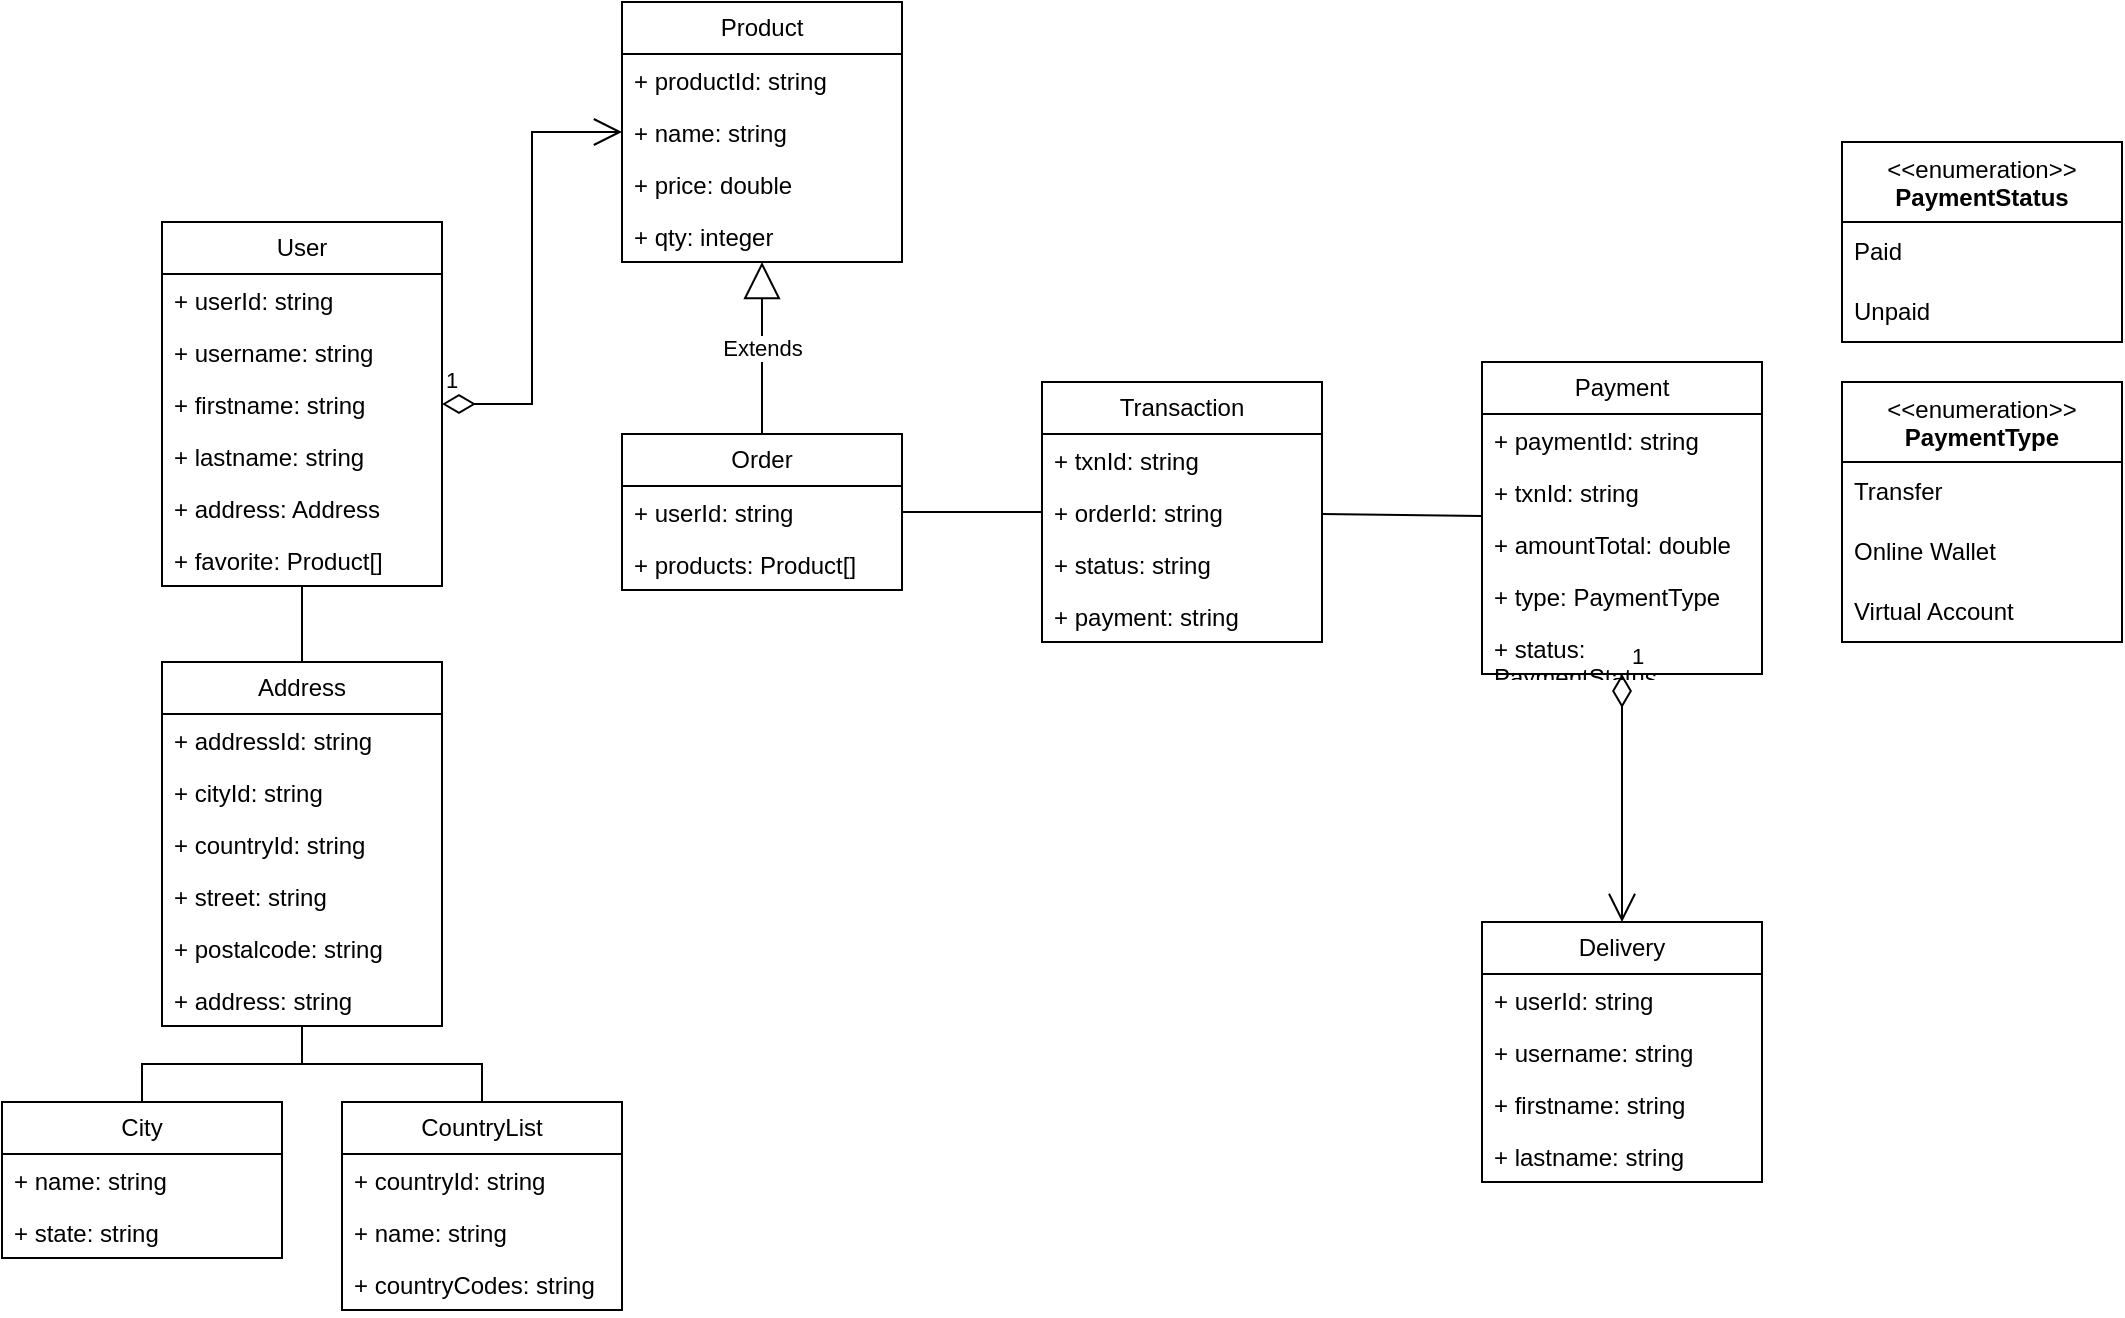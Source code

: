 <mxfile version="21.3.4" type="github">
  <diagram name="Page-1" id="yxfu-jU6VKn26wTLMHXY">
    <mxGraphModel dx="880" dy="1538" grid="1" gridSize="10" guides="1" tooltips="1" connect="1" arrows="1" fold="1" page="1" pageScale="1" pageWidth="850" pageHeight="1100" math="0" shadow="0">
      <root>
        <mxCell id="0" />
        <mxCell id="1" parent="0" />
        <mxCell id="0K6LBpWld9KjEkxCWsGS-2" value="User" style="swimlane;fontStyle=0;childLayout=stackLayout;horizontal=1;startSize=26;fillColor=none;horizontalStack=0;resizeParent=1;resizeParentMax=0;resizeLast=0;collapsible=1;marginBottom=0;whiteSpace=wrap;html=1;" vertex="1" parent="1">
          <mxGeometry x="240" y="20" width="140" height="182" as="geometry" />
        </mxCell>
        <mxCell id="0K6LBpWld9KjEkxCWsGS-3" value="+ userId: string" style="text;strokeColor=none;fillColor=none;align=left;verticalAlign=top;spacingLeft=4;spacingRight=4;overflow=hidden;rotatable=0;points=[[0,0.5],[1,0.5]];portConstraint=eastwest;whiteSpace=wrap;html=1;" vertex="1" parent="0K6LBpWld9KjEkxCWsGS-2">
          <mxGeometry y="26" width="140" height="26" as="geometry" />
        </mxCell>
        <mxCell id="0K6LBpWld9KjEkxCWsGS-4" value="+ username: string" style="text;strokeColor=none;fillColor=none;align=left;verticalAlign=top;spacingLeft=4;spacingRight=4;overflow=hidden;rotatable=0;points=[[0,0.5],[1,0.5]];portConstraint=eastwest;whiteSpace=wrap;html=1;" vertex="1" parent="0K6LBpWld9KjEkxCWsGS-2">
          <mxGeometry y="52" width="140" height="26" as="geometry" />
        </mxCell>
        <mxCell id="0K6LBpWld9KjEkxCWsGS-5" value="+ firstname: string" style="text;strokeColor=none;fillColor=none;align=left;verticalAlign=top;spacingLeft=4;spacingRight=4;overflow=hidden;rotatable=0;points=[[0,0.5],[1,0.5]];portConstraint=eastwest;whiteSpace=wrap;html=1;" vertex="1" parent="0K6LBpWld9KjEkxCWsGS-2">
          <mxGeometry y="78" width="140" height="26" as="geometry" />
        </mxCell>
        <mxCell id="0K6LBpWld9KjEkxCWsGS-6" value="+ lastname: string" style="text;strokeColor=none;fillColor=none;align=left;verticalAlign=top;spacingLeft=4;spacingRight=4;overflow=hidden;rotatable=0;points=[[0,0.5],[1,0.5]];portConstraint=eastwest;whiteSpace=wrap;html=1;" vertex="1" parent="0K6LBpWld9KjEkxCWsGS-2">
          <mxGeometry y="104" width="140" height="26" as="geometry" />
        </mxCell>
        <mxCell id="0K6LBpWld9KjEkxCWsGS-51" value="+ address: Address" style="text;strokeColor=none;fillColor=none;align=left;verticalAlign=top;spacingLeft=4;spacingRight=4;overflow=hidden;rotatable=0;points=[[0,0.5],[1,0.5]];portConstraint=eastwest;whiteSpace=wrap;html=1;" vertex="1" parent="0K6LBpWld9KjEkxCWsGS-2">
          <mxGeometry y="130" width="140" height="26" as="geometry" />
        </mxCell>
        <mxCell id="0K6LBpWld9KjEkxCWsGS-59" value="+ favorite: Product[]" style="text;strokeColor=none;fillColor=none;align=left;verticalAlign=top;spacingLeft=4;spacingRight=4;overflow=hidden;rotatable=0;points=[[0,0.5],[1,0.5]];portConstraint=eastwest;whiteSpace=wrap;html=1;" vertex="1" parent="0K6LBpWld9KjEkxCWsGS-2">
          <mxGeometry y="156" width="140" height="26" as="geometry" />
        </mxCell>
        <mxCell id="0K6LBpWld9KjEkxCWsGS-8" value="Product" style="swimlane;fontStyle=0;childLayout=stackLayout;horizontal=1;startSize=26;fillColor=none;horizontalStack=0;resizeParent=1;resizeParentMax=0;resizeLast=0;collapsible=1;marginBottom=0;whiteSpace=wrap;html=1;" vertex="1" parent="1">
          <mxGeometry x="470" y="-90" width="140" height="130" as="geometry" />
        </mxCell>
        <mxCell id="0K6LBpWld9KjEkxCWsGS-9" value="+ productId: string" style="text;strokeColor=none;fillColor=none;align=left;verticalAlign=top;spacingLeft=4;spacingRight=4;overflow=hidden;rotatable=0;points=[[0,0.5],[1,0.5]];portConstraint=eastwest;whiteSpace=wrap;html=1;" vertex="1" parent="0K6LBpWld9KjEkxCWsGS-8">
          <mxGeometry y="26" width="140" height="26" as="geometry" />
        </mxCell>
        <mxCell id="0K6LBpWld9KjEkxCWsGS-10" value="+ name: string" style="text;strokeColor=none;fillColor=none;align=left;verticalAlign=top;spacingLeft=4;spacingRight=4;overflow=hidden;rotatable=0;points=[[0,0.5],[1,0.5]];portConstraint=eastwest;whiteSpace=wrap;html=1;" vertex="1" parent="0K6LBpWld9KjEkxCWsGS-8">
          <mxGeometry y="52" width="140" height="26" as="geometry" />
        </mxCell>
        <mxCell id="0K6LBpWld9KjEkxCWsGS-11" value="+ price: double" style="text;strokeColor=none;fillColor=none;align=left;verticalAlign=top;spacingLeft=4;spacingRight=4;overflow=hidden;rotatable=0;points=[[0,0.5],[1,0.5]];portConstraint=eastwest;whiteSpace=wrap;html=1;" vertex="1" parent="0K6LBpWld9KjEkxCWsGS-8">
          <mxGeometry y="78" width="140" height="26" as="geometry" />
        </mxCell>
        <mxCell id="0K6LBpWld9KjEkxCWsGS-12" value="+ qty: integer" style="text;strokeColor=none;fillColor=none;align=left;verticalAlign=top;spacingLeft=4;spacingRight=4;overflow=hidden;rotatable=0;points=[[0,0.5],[1,0.5]];portConstraint=eastwest;whiteSpace=wrap;html=1;" vertex="1" parent="0K6LBpWld9KjEkxCWsGS-8">
          <mxGeometry y="104" width="140" height="26" as="geometry" />
        </mxCell>
        <mxCell id="0K6LBpWld9KjEkxCWsGS-14" value="Order" style="swimlane;fontStyle=0;childLayout=stackLayout;horizontal=1;startSize=26;fillColor=none;horizontalStack=0;resizeParent=1;resizeParentMax=0;resizeLast=0;collapsible=1;marginBottom=0;whiteSpace=wrap;html=1;" vertex="1" parent="1">
          <mxGeometry x="470" y="126" width="140" height="78" as="geometry" />
        </mxCell>
        <mxCell id="0K6LBpWld9KjEkxCWsGS-15" value="+ userId: string" style="text;strokeColor=none;fillColor=none;align=left;verticalAlign=top;spacingLeft=4;spacingRight=4;overflow=hidden;rotatable=0;points=[[0,0.5],[1,0.5]];portConstraint=eastwest;whiteSpace=wrap;html=1;" vertex="1" parent="0K6LBpWld9KjEkxCWsGS-14">
          <mxGeometry y="26" width="140" height="26" as="geometry" />
        </mxCell>
        <mxCell id="0K6LBpWld9KjEkxCWsGS-16" value="+ products: Product[]" style="text;strokeColor=none;fillColor=none;align=left;verticalAlign=top;spacingLeft=4;spacingRight=4;overflow=hidden;rotatable=0;points=[[0,0.5],[1,0.5]];portConstraint=eastwest;whiteSpace=wrap;html=1;" vertex="1" parent="0K6LBpWld9KjEkxCWsGS-14">
          <mxGeometry y="52" width="140" height="26" as="geometry" />
        </mxCell>
        <mxCell id="0K6LBpWld9KjEkxCWsGS-19" value="Transaction" style="swimlane;fontStyle=0;childLayout=stackLayout;horizontal=1;startSize=26;fillColor=none;horizontalStack=0;resizeParent=1;resizeParentMax=0;resizeLast=0;collapsible=1;marginBottom=0;whiteSpace=wrap;html=1;" vertex="1" parent="1">
          <mxGeometry x="680" y="100" width="140" height="130" as="geometry" />
        </mxCell>
        <mxCell id="0K6LBpWld9KjEkxCWsGS-20" value="+ txnId: string" style="text;strokeColor=none;fillColor=none;align=left;verticalAlign=top;spacingLeft=4;spacingRight=4;overflow=hidden;rotatable=0;points=[[0,0.5],[1,0.5]];portConstraint=eastwest;whiteSpace=wrap;html=1;" vertex="1" parent="0K6LBpWld9KjEkxCWsGS-19">
          <mxGeometry y="26" width="140" height="26" as="geometry" />
        </mxCell>
        <mxCell id="0K6LBpWld9KjEkxCWsGS-21" value="+ orderId: string" style="text;strokeColor=none;fillColor=none;align=left;verticalAlign=top;spacingLeft=4;spacingRight=4;overflow=hidden;rotatable=0;points=[[0,0.5],[1,0.5]];portConstraint=eastwest;whiteSpace=wrap;html=1;" vertex="1" parent="0K6LBpWld9KjEkxCWsGS-19">
          <mxGeometry y="52" width="140" height="26" as="geometry" />
        </mxCell>
        <mxCell id="0K6LBpWld9KjEkxCWsGS-22" value="+ status: string" style="text;strokeColor=none;fillColor=none;align=left;verticalAlign=top;spacingLeft=4;spacingRight=4;overflow=hidden;rotatable=0;points=[[0,0.5],[1,0.5]];portConstraint=eastwest;whiteSpace=wrap;html=1;" vertex="1" parent="0K6LBpWld9KjEkxCWsGS-19">
          <mxGeometry y="78" width="140" height="26" as="geometry" />
        </mxCell>
        <mxCell id="0K6LBpWld9KjEkxCWsGS-23" value="+ payment: string" style="text;strokeColor=none;fillColor=none;align=left;verticalAlign=top;spacingLeft=4;spacingRight=4;overflow=hidden;rotatable=0;points=[[0,0.5],[1,0.5]];portConstraint=eastwest;whiteSpace=wrap;html=1;" vertex="1" parent="0K6LBpWld9KjEkxCWsGS-19">
          <mxGeometry y="104" width="140" height="26" as="geometry" />
        </mxCell>
        <mxCell id="0K6LBpWld9KjEkxCWsGS-24" value="Delivery" style="swimlane;fontStyle=0;childLayout=stackLayout;horizontal=1;startSize=26;fillColor=none;horizontalStack=0;resizeParent=1;resizeParentMax=0;resizeLast=0;collapsible=1;marginBottom=0;whiteSpace=wrap;html=1;" vertex="1" parent="1">
          <mxGeometry x="900" y="370" width="140" height="130" as="geometry" />
        </mxCell>
        <mxCell id="0K6LBpWld9KjEkxCWsGS-25" value="+ userId: string" style="text;strokeColor=none;fillColor=none;align=left;verticalAlign=top;spacingLeft=4;spacingRight=4;overflow=hidden;rotatable=0;points=[[0,0.5],[1,0.5]];portConstraint=eastwest;whiteSpace=wrap;html=1;" vertex="1" parent="0K6LBpWld9KjEkxCWsGS-24">
          <mxGeometry y="26" width="140" height="26" as="geometry" />
        </mxCell>
        <mxCell id="0K6LBpWld9KjEkxCWsGS-26" value="+ username: string" style="text;strokeColor=none;fillColor=none;align=left;verticalAlign=top;spacingLeft=4;spacingRight=4;overflow=hidden;rotatable=0;points=[[0,0.5],[1,0.5]];portConstraint=eastwest;whiteSpace=wrap;html=1;" vertex="1" parent="0K6LBpWld9KjEkxCWsGS-24">
          <mxGeometry y="52" width="140" height="26" as="geometry" />
        </mxCell>
        <mxCell id="0K6LBpWld9KjEkxCWsGS-27" value="+ firstname: string" style="text;strokeColor=none;fillColor=none;align=left;verticalAlign=top;spacingLeft=4;spacingRight=4;overflow=hidden;rotatable=0;points=[[0,0.5],[1,0.5]];portConstraint=eastwest;whiteSpace=wrap;html=1;" vertex="1" parent="0K6LBpWld9KjEkxCWsGS-24">
          <mxGeometry y="78" width="140" height="26" as="geometry" />
        </mxCell>
        <mxCell id="0K6LBpWld9KjEkxCWsGS-28" value="+ lastname: string" style="text;strokeColor=none;fillColor=none;align=left;verticalAlign=top;spacingLeft=4;spacingRight=4;overflow=hidden;rotatable=0;points=[[0,0.5],[1,0.5]];portConstraint=eastwest;whiteSpace=wrap;html=1;" vertex="1" parent="0K6LBpWld9KjEkxCWsGS-24">
          <mxGeometry y="104" width="140" height="26" as="geometry" />
        </mxCell>
        <mxCell id="0K6LBpWld9KjEkxCWsGS-29" value="&lt;div&gt;Address&lt;/div&gt;" style="swimlane;fontStyle=0;childLayout=stackLayout;horizontal=1;startSize=26;fillColor=none;horizontalStack=0;resizeParent=1;resizeParentMax=0;resizeLast=0;collapsible=1;marginBottom=0;whiteSpace=wrap;html=1;" vertex="1" parent="1">
          <mxGeometry x="240" y="240" width="140" height="182" as="geometry" />
        </mxCell>
        <mxCell id="0K6LBpWld9KjEkxCWsGS-30" value="+ addressId: string" style="text;strokeColor=none;fillColor=none;align=left;verticalAlign=top;spacingLeft=4;spacingRight=4;overflow=hidden;rotatable=0;points=[[0,0.5],[1,0.5]];portConstraint=eastwest;whiteSpace=wrap;html=1;" vertex="1" parent="0K6LBpWld9KjEkxCWsGS-29">
          <mxGeometry y="26" width="140" height="26" as="geometry" />
        </mxCell>
        <mxCell id="0K6LBpWld9KjEkxCWsGS-31" value="+ cityId: string" style="text;strokeColor=none;fillColor=none;align=left;verticalAlign=top;spacingLeft=4;spacingRight=4;overflow=hidden;rotatable=0;points=[[0,0.5],[1,0.5]];portConstraint=eastwest;whiteSpace=wrap;html=1;" vertex="1" parent="0K6LBpWld9KjEkxCWsGS-29">
          <mxGeometry y="52" width="140" height="26" as="geometry" />
        </mxCell>
        <mxCell id="0K6LBpWld9KjEkxCWsGS-32" value="+ countryId: string" style="text;strokeColor=none;fillColor=none;align=left;verticalAlign=top;spacingLeft=4;spacingRight=4;overflow=hidden;rotatable=0;points=[[0,0.5],[1,0.5]];portConstraint=eastwest;whiteSpace=wrap;html=1;" vertex="1" parent="0K6LBpWld9KjEkxCWsGS-29">
          <mxGeometry y="78" width="140" height="26" as="geometry" />
        </mxCell>
        <mxCell id="0K6LBpWld9KjEkxCWsGS-33" value="+ street: string" style="text;strokeColor=none;fillColor=none;align=left;verticalAlign=top;spacingLeft=4;spacingRight=4;overflow=hidden;rotatable=0;points=[[0,0.5],[1,0.5]];portConstraint=eastwest;whiteSpace=wrap;html=1;" vertex="1" parent="0K6LBpWld9KjEkxCWsGS-29">
          <mxGeometry y="104" width="140" height="26" as="geometry" />
        </mxCell>
        <mxCell id="0K6LBpWld9KjEkxCWsGS-44" value="+ postalcode: string" style="text;strokeColor=none;fillColor=none;align=left;verticalAlign=top;spacingLeft=4;spacingRight=4;overflow=hidden;rotatable=0;points=[[0,0.5],[1,0.5]];portConstraint=eastwest;whiteSpace=wrap;html=1;" vertex="1" parent="0K6LBpWld9KjEkxCWsGS-29">
          <mxGeometry y="130" width="140" height="26" as="geometry" />
        </mxCell>
        <mxCell id="0K6LBpWld9KjEkxCWsGS-45" value="+ address: string" style="text;strokeColor=none;fillColor=none;align=left;verticalAlign=top;spacingLeft=4;spacingRight=4;overflow=hidden;rotatable=0;points=[[0,0.5],[1,0.5]];portConstraint=eastwest;whiteSpace=wrap;html=1;" vertex="1" parent="0K6LBpWld9KjEkxCWsGS-29">
          <mxGeometry y="156" width="140" height="26" as="geometry" />
        </mxCell>
        <mxCell id="0K6LBpWld9KjEkxCWsGS-34" value="CountryList" style="swimlane;fontStyle=0;childLayout=stackLayout;horizontal=1;startSize=26;fillColor=none;horizontalStack=0;resizeParent=1;resizeParentMax=0;resizeLast=0;collapsible=1;marginBottom=0;whiteSpace=wrap;html=1;" vertex="1" parent="1">
          <mxGeometry x="330" y="460" width="140" height="104" as="geometry" />
        </mxCell>
        <mxCell id="0K6LBpWld9KjEkxCWsGS-35" value="+ countryId: string" style="text;strokeColor=none;fillColor=none;align=left;verticalAlign=top;spacingLeft=4;spacingRight=4;overflow=hidden;rotatable=0;points=[[0,0.5],[1,0.5]];portConstraint=eastwest;whiteSpace=wrap;html=1;" vertex="1" parent="0K6LBpWld9KjEkxCWsGS-34">
          <mxGeometry y="26" width="140" height="26" as="geometry" />
        </mxCell>
        <mxCell id="0K6LBpWld9KjEkxCWsGS-36" value="+ name: string" style="text;strokeColor=none;fillColor=none;align=left;verticalAlign=top;spacingLeft=4;spacingRight=4;overflow=hidden;rotatable=0;points=[[0,0.5],[1,0.5]];portConstraint=eastwest;whiteSpace=wrap;html=1;" vertex="1" parent="0K6LBpWld9KjEkxCWsGS-34">
          <mxGeometry y="52" width="140" height="26" as="geometry" />
        </mxCell>
        <mxCell id="0K6LBpWld9KjEkxCWsGS-37" value="+ countryCodes: string" style="text;strokeColor=none;fillColor=none;align=left;verticalAlign=top;spacingLeft=4;spacingRight=4;overflow=hidden;rotatable=0;points=[[0,0.5],[1,0.5]];portConstraint=eastwest;whiteSpace=wrap;html=1;" vertex="1" parent="0K6LBpWld9KjEkxCWsGS-34">
          <mxGeometry y="78" width="140" height="26" as="geometry" />
        </mxCell>
        <mxCell id="0K6LBpWld9KjEkxCWsGS-39" value="City" style="swimlane;fontStyle=0;childLayout=stackLayout;horizontal=1;startSize=26;fillColor=none;horizontalStack=0;resizeParent=1;resizeParentMax=0;resizeLast=0;collapsible=1;marginBottom=0;whiteSpace=wrap;html=1;" vertex="1" parent="1">
          <mxGeometry x="160" y="460" width="140" height="78" as="geometry" />
        </mxCell>
        <mxCell id="0K6LBpWld9KjEkxCWsGS-41" value="+ name: string" style="text;strokeColor=none;fillColor=none;align=left;verticalAlign=top;spacingLeft=4;spacingRight=4;overflow=hidden;rotatable=0;points=[[0,0.5],[1,0.5]];portConstraint=eastwest;whiteSpace=wrap;html=1;" vertex="1" parent="0K6LBpWld9KjEkxCWsGS-39">
          <mxGeometry y="26" width="140" height="26" as="geometry" />
        </mxCell>
        <mxCell id="0K6LBpWld9KjEkxCWsGS-46" value="+ state: string" style="text;strokeColor=none;fillColor=none;align=left;verticalAlign=top;spacingLeft=4;spacingRight=4;overflow=hidden;rotatable=0;points=[[0,0.5],[1,0.5]];portConstraint=eastwest;whiteSpace=wrap;html=1;" vertex="1" parent="0K6LBpWld9KjEkxCWsGS-39">
          <mxGeometry y="52" width="140" height="26" as="geometry" />
        </mxCell>
        <mxCell id="0K6LBpWld9KjEkxCWsGS-48" value="" style="endArrow=none;startArrow=none;endFill=0;startFill=0;html=1;rounded=0;edgeStyle=orthogonalEdgeStyle;" edge="1" parent="1" source="0K6LBpWld9KjEkxCWsGS-39" target="0K6LBpWld9KjEkxCWsGS-29">
          <mxGeometry width="160" relative="1" as="geometry">
            <mxPoint x="230" y="280" as="sourcePoint" />
            <mxPoint x="390" y="280" as="targetPoint" />
          </mxGeometry>
        </mxCell>
        <mxCell id="0K6LBpWld9KjEkxCWsGS-49" value="" style="endArrow=none;startArrow=none;endFill=0;startFill=0;html=1;rounded=0;edgeStyle=orthogonalEdgeStyle;" edge="1" parent="1" source="0K6LBpWld9KjEkxCWsGS-34" target="0K6LBpWld9KjEkxCWsGS-29">
          <mxGeometry width="160" relative="1" as="geometry">
            <mxPoint x="190" y="281" as="sourcePoint" />
            <mxPoint x="250" y="309" as="targetPoint" />
          </mxGeometry>
        </mxCell>
        <mxCell id="0K6LBpWld9KjEkxCWsGS-50" value="" style="endArrow=none;startArrow=none;endFill=0;startFill=0;html=1;rounded=0;" edge="1" parent="1" source="0K6LBpWld9KjEkxCWsGS-2" target="0K6LBpWld9KjEkxCWsGS-29">
          <mxGeometry width="160" relative="1" as="geometry">
            <mxPoint x="190" y="281" as="sourcePoint" />
            <mxPoint x="250" y="309" as="targetPoint" />
          </mxGeometry>
        </mxCell>
        <mxCell id="0K6LBpWld9KjEkxCWsGS-52" value="Extends" style="endArrow=block;endSize=16;endFill=0;html=1;rounded=0;" edge="1" parent="1" source="0K6LBpWld9KjEkxCWsGS-14" target="0K6LBpWld9KjEkxCWsGS-8">
          <mxGeometry width="160" relative="1" as="geometry">
            <mxPoint x="500" y="90" as="sourcePoint" />
            <mxPoint x="660" y="90" as="targetPoint" />
          </mxGeometry>
        </mxCell>
        <mxCell id="0K6LBpWld9KjEkxCWsGS-53" value="Payment" style="swimlane;fontStyle=0;childLayout=stackLayout;horizontal=1;startSize=26;fillColor=none;horizontalStack=0;resizeParent=1;resizeParentMax=0;resizeLast=0;collapsible=1;marginBottom=0;whiteSpace=wrap;html=1;" vertex="1" parent="1">
          <mxGeometry x="900" y="90" width="140" height="156" as="geometry" />
        </mxCell>
        <mxCell id="0K6LBpWld9KjEkxCWsGS-54" value="+ paymentId: string" style="text;strokeColor=none;fillColor=none;align=left;verticalAlign=top;spacingLeft=4;spacingRight=4;overflow=hidden;rotatable=0;points=[[0,0.5],[1,0.5]];portConstraint=eastwest;whiteSpace=wrap;html=1;" vertex="1" parent="0K6LBpWld9KjEkxCWsGS-53">
          <mxGeometry y="26" width="140" height="26" as="geometry" />
        </mxCell>
        <mxCell id="0K6LBpWld9KjEkxCWsGS-55" value="+ txnId: string" style="text;strokeColor=none;fillColor=none;align=left;verticalAlign=top;spacingLeft=4;spacingRight=4;overflow=hidden;rotatable=0;points=[[0,0.5],[1,0.5]];portConstraint=eastwest;whiteSpace=wrap;html=1;" vertex="1" parent="0K6LBpWld9KjEkxCWsGS-53">
          <mxGeometry y="52" width="140" height="26" as="geometry" />
        </mxCell>
        <mxCell id="0K6LBpWld9KjEkxCWsGS-56" value="+ amountTotal: double" style="text;strokeColor=none;fillColor=none;align=left;verticalAlign=top;spacingLeft=4;spacingRight=4;overflow=hidden;rotatable=0;points=[[0,0.5],[1,0.5]];portConstraint=eastwest;whiteSpace=wrap;html=1;" vertex="1" parent="0K6LBpWld9KjEkxCWsGS-53">
          <mxGeometry y="78" width="140" height="26" as="geometry" />
        </mxCell>
        <mxCell id="0K6LBpWld9KjEkxCWsGS-57" value="+ type: PaymentType" style="text;strokeColor=none;fillColor=none;align=left;verticalAlign=top;spacingLeft=4;spacingRight=4;overflow=hidden;rotatable=0;points=[[0,0.5],[1,0.5]];portConstraint=eastwest;whiteSpace=wrap;html=1;" vertex="1" parent="0K6LBpWld9KjEkxCWsGS-53">
          <mxGeometry y="104" width="140" height="26" as="geometry" />
        </mxCell>
        <mxCell id="0K6LBpWld9KjEkxCWsGS-67" value="+ status: PaymentStatus" style="text;strokeColor=none;fillColor=none;align=left;verticalAlign=top;spacingLeft=4;spacingRight=4;overflow=hidden;rotatable=0;points=[[0,0.5],[1,0.5]];portConstraint=eastwest;whiteSpace=wrap;html=1;" vertex="1" parent="0K6LBpWld9KjEkxCWsGS-53">
          <mxGeometry y="130" width="140" height="26" as="geometry" />
        </mxCell>
        <mxCell id="0K6LBpWld9KjEkxCWsGS-58" value="" style="endArrow=none;startArrow=none;endFill=0;startFill=0;html=1;rounded=0;" edge="1" parent="1" source="0K6LBpWld9KjEkxCWsGS-19" target="0K6LBpWld9KjEkxCWsGS-53">
          <mxGeometry width="160" relative="1" as="geometry">
            <mxPoint x="600" y="140" as="sourcePoint" />
            <mxPoint x="760" y="140" as="targetPoint" />
          </mxGeometry>
        </mxCell>
        <mxCell id="0K6LBpWld9KjEkxCWsGS-60" value="1" style="endArrow=open;html=1;endSize=12;startArrow=diamondThin;startSize=14;startFill=0;edgeStyle=orthogonalEdgeStyle;align=left;verticalAlign=bottom;rounded=0;" edge="1" parent="1" source="0K6LBpWld9KjEkxCWsGS-2" target="0K6LBpWld9KjEkxCWsGS-8">
          <mxGeometry x="-1" y="3" relative="1" as="geometry">
            <mxPoint x="460" y="90" as="sourcePoint" />
            <mxPoint x="620" y="90" as="targetPoint" />
          </mxGeometry>
        </mxCell>
        <mxCell id="0K6LBpWld9KjEkxCWsGS-61" value="" style="endArrow=none;startArrow=none;endFill=0;startFill=0;html=1;rounded=0;" edge="1" parent="1" source="0K6LBpWld9KjEkxCWsGS-14" target="0K6LBpWld9KjEkxCWsGS-19">
          <mxGeometry width="160" relative="1" as="geometry">
            <mxPoint x="830" y="175" as="sourcePoint" />
            <mxPoint x="910" y="175" as="targetPoint" />
          </mxGeometry>
        </mxCell>
        <mxCell id="0K6LBpWld9KjEkxCWsGS-62" value="1" style="endArrow=open;html=1;endSize=12;startArrow=diamondThin;startSize=14;startFill=0;edgeStyle=orthogonalEdgeStyle;align=left;verticalAlign=bottom;rounded=0;" edge="1" parent="1" source="0K6LBpWld9KjEkxCWsGS-53" target="0K6LBpWld9KjEkxCWsGS-24">
          <mxGeometry x="-1" y="3" relative="1" as="geometry">
            <mxPoint x="590" y="200" as="sourcePoint" />
            <mxPoint x="750" y="200" as="targetPoint" />
          </mxGeometry>
        </mxCell>
        <mxCell id="0K6LBpWld9KjEkxCWsGS-63" value="&amp;lt;&amp;lt;enumeration&amp;gt;&amp;gt;&lt;br&gt;&lt;b&gt;PaymentType&lt;/b&gt;" style="swimlane;fontStyle=0;align=center;verticalAlign=top;childLayout=stackLayout;horizontal=1;startSize=40;horizontalStack=0;resizeParent=1;resizeParentMax=0;resizeLast=0;collapsible=0;marginBottom=0;html=1;whiteSpace=wrap;" vertex="1" parent="1">
          <mxGeometry x="1080" y="100" width="140" height="130" as="geometry" />
        </mxCell>
        <mxCell id="0K6LBpWld9KjEkxCWsGS-64" value="Transfer&lt;span style=&quot;white-space: pre;&quot;&gt;	&lt;/span&gt;" style="text;html=1;strokeColor=none;fillColor=none;align=left;verticalAlign=middle;spacingLeft=4;spacingRight=4;overflow=hidden;rotatable=0;points=[[0,0.5],[1,0.5]];portConstraint=eastwest;whiteSpace=wrap;" vertex="1" parent="0K6LBpWld9KjEkxCWsGS-63">
          <mxGeometry y="40" width="140" height="30" as="geometry" />
        </mxCell>
        <mxCell id="0K6LBpWld9KjEkxCWsGS-65" value="Online Wallet" style="text;html=1;strokeColor=none;fillColor=none;align=left;verticalAlign=middle;spacingLeft=4;spacingRight=4;overflow=hidden;rotatable=0;points=[[0,0.5],[1,0.5]];portConstraint=eastwest;whiteSpace=wrap;" vertex="1" parent="0K6LBpWld9KjEkxCWsGS-63">
          <mxGeometry y="70" width="140" height="30" as="geometry" />
        </mxCell>
        <mxCell id="0K6LBpWld9KjEkxCWsGS-66" value="Virtual Account" style="text;html=1;strokeColor=none;fillColor=none;align=left;verticalAlign=middle;spacingLeft=4;spacingRight=4;overflow=hidden;rotatable=0;points=[[0,0.5],[1,0.5]];portConstraint=eastwest;whiteSpace=wrap;" vertex="1" parent="0K6LBpWld9KjEkxCWsGS-63">
          <mxGeometry y="100" width="140" height="30" as="geometry" />
        </mxCell>
        <mxCell id="0K6LBpWld9KjEkxCWsGS-68" value="&lt;div&gt;&amp;lt;&amp;lt;enumeration&amp;gt;&amp;gt;&lt;/div&gt;&lt;div&gt;&lt;b&gt;PaymentStatus&lt;/b&gt;&lt;br&gt;&lt;/div&gt;" style="swimlane;fontStyle=0;align=center;verticalAlign=top;childLayout=stackLayout;horizontal=1;startSize=40;horizontalStack=0;resizeParent=1;resizeParentMax=0;resizeLast=0;collapsible=0;marginBottom=0;html=1;whiteSpace=wrap;" vertex="1" parent="1">
          <mxGeometry x="1080" y="-20" width="140" height="100" as="geometry" />
        </mxCell>
        <mxCell id="0K6LBpWld9KjEkxCWsGS-69" value="Paid" style="text;html=1;strokeColor=none;fillColor=none;align=left;verticalAlign=middle;spacingLeft=4;spacingRight=4;overflow=hidden;rotatable=0;points=[[0,0.5],[1,0.5]];portConstraint=eastwest;whiteSpace=wrap;" vertex="1" parent="0K6LBpWld9KjEkxCWsGS-68">
          <mxGeometry y="40" width="140" height="30" as="geometry" />
        </mxCell>
        <mxCell id="0K6LBpWld9KjEkxCWsGS-70" value="Unpaid" style="text;html=1;strokeColor=none;fillColor=none;align=left;verticalAlign=middle;spacingLeft=4;spacingRight=4;overflow=hidden;rotatable=0;points=[[0,0.5],[1,0.5]];portConstraint=eastwest;whiteSpace=wrap;" vertex="1" parent="0K6LBpWld9KjEkxCWsGS-68">
          <mxGeometry y="70" width="140" height="30" as="geometry" />
        </mxCell>
      </root>
    </mxGraphModel>
  </diagram>
</mxfile>
